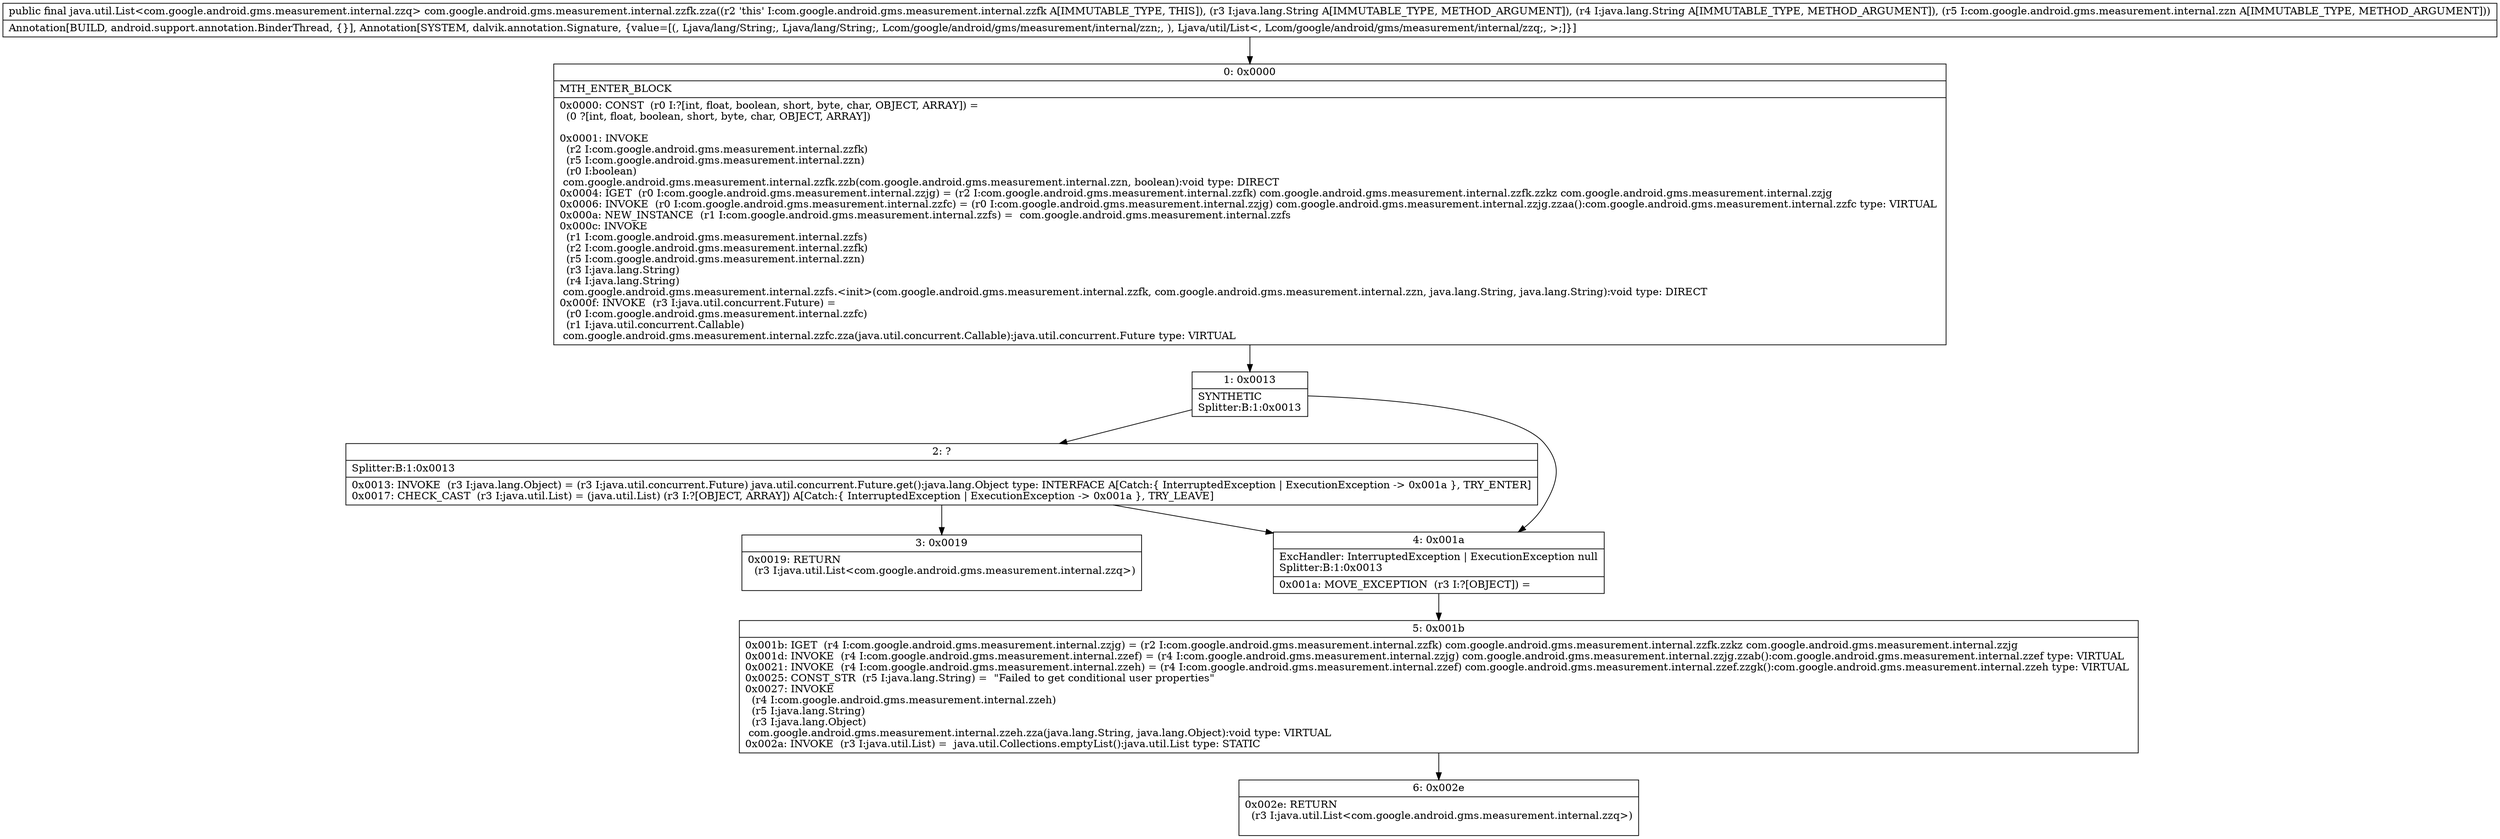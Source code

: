 digraph "CFG forcom.google.android.gms.measurement.internal.zzfk.zza(Ljava\/lang\/String;Ljava\/lang\/String;Lcom\/google\/android\/gms\/measurement\/internal\/zzn;)Ljava\/util\/List;" {
Node_0 [shape=record,label="{0\:\ 0x0000|MTH_ENTER_BLOCK\l|0x0000: CONST  (r0 I:?[int, float, boolean, short, byte, char, OBJECT, ARRAY]) = \l  (0 ?[int, float, boolean, short, byte, char, OBJECT, ARRAY])\l \l0x0001: INVOKE  \l  (r2 I:com.google.android.gms.measurement.internal.zzfk)\l  (r5 I:com.google.android.gms.measurement.internal.zzn)\l  (r0 I:boolean)\l com.google.android.gms.measurement.internal.zzfk.zzb(com.google.android.gms.measurement.internal.zzn, boolean):void type: DIRECT \l0x0004: IGET  (r0 I:com.google.android.gms.measurement.internal.zzjg) = (r2 I:com.google.android.gms.measurement.internal.zzfk) com.google.android.gms.measurement.internal.zzfk.zzkz com.google.android.gms.measurement.internal.zzjg \l0x0006: INVOKE  (r0 I:com.google.android.gms.measurement.internal.zzfc) = (r0 I:com.google.android.gms.measurement.internal.zzjg) com.google.android.gms.measurement.internal.zzjg.zzaa():com.google.android.gms.measurement.internal.zzfc type: VIRTUAL \l0x000a: NEW_INSTANCE  (r1 I:com.google.android.gms.measurement.internal.zzfs) =  com.google.android.gms.measurement.internal.zzfs \l0x000c: INVOKE  \l  (r1 I:com.google.android.gms.measurement.internal.zzfs)\l  (r2 I:com.google.android.gms.measurement.internal.zzfk)\l  (r5 I:com.google.android.gms.measurement.internal.zzn)\l  (r3 I:java.lang.String)\l  (r4 I:java.lang.String)\l com.google.android.gms.measurement.internal.zzfs.\<init\>(com.google.android.gms.measurement.internal.zzfk, com.google.android.gms.measurement.internal.zzn, java.lang.String, java.lang.String):void type: DIRECT \l0x000f: INVOKE  (r3 I:java.util.concurrent.Future) = \l  (r0 I:com.google.android.gms.measurement.internal.zzfc)\l  (r1 I:java.util.concurrent.Callable)\l com.google.android.gms.measurement.internal.zzfc.zza(java.util.concurrent.Callable):java.util.concurrent.Future type: VIRTUAL \l}"];
Node_1 [shape=record,label="{1\:\ 0x0013|SYNTHETIC\lSplitter:B:1:0x0013\l}"];
Node_2 [shape=record,label="{2\:\ ?|Splitter:B:1:0x0013\l|0x0013: INVOKE  (r3 I:java.lang.Object) = (r3 I:java.util.concurrent.Future) java.util.concurrent.Future.get():java.lang.Object type: INTERFACE A[Catch:\{ InterruptedException \| ExecutionException \-\> 0x001a \}, TRY_ENTER]\l0x0017: CHECK_CAST  (r3 I:java.util.List) = (java.util.List) (r3 I:?[OBJECT, ARRAY]) A[Catch:\{ InterruptedException \| ExecutionException \-\> 0x001a \}, TRY_LEAVE]\l}"];
Node_3 [shape=record,label="{3\:\ 0x0019|0x0019: RETURN  \l  (r3 I:java.util.List\<com.google.android.gms.measurement.internal.zzq\>)\l \l}"];
Node_4 [shape=record,label="{4\:\ 0x001a|ExcHandler: InterruptedException \| ExecutionException null\lSplitter:B:1:0x0013\l|0x001a: MOVE_EXCEPTION  (r3 I:?[OBJECT]) =  \l}"];
Node_5 [shape=record,label="{5\:\ 0x001b|0x001b: IGET  (r4 I:com.google.android.gms.measurement.internal.zzjg) = (r2 I:com.google.android.gms.measurement.internal.zzfk) com.google.android.gms.measurement.internal.zzfk.zzkz com.google.android.gms.measurement.internal.zzjg \l0x001d: INVOKE  (r4 I:com.google.android.gms.measurement.internal.zzef) = (r4 I:com.google.android.gms.measurement.internal.zzjg) com.google.android.gms.measurement.internal.zzjg.zzab():com.google.android.gms.measurement.internal.zzef type: VIRTUAL \l0x0021: INVOKE  (r4 I:com.google.android.gms.measurement.internal.zzeh) = (r4 I:com.google.android.gms.measurement.internal.zzef) com.google.android.gms.measurement.internal.zzef.zzgk():com.google.android.gms.measurement.internal.zzeh type: VIRTUAL \l0x0025: CONST_STR  (r5 I:java.lang.String) =  \"Failed to get conditional user properties\" \l0x0027: INVOKE  \l  (r4 I:com.google.android.gms.measurement.internal.zzeh)\l  (r5 I:java.lang.String)\l  (r3 I:java.lang.Object)\l com.google.android.gms.measurement.internal.zzeh.zza(java.lang.String, java.lang.Object):void type: VIRTUAL \l0x002a: INVOKE  (r3 I:java.util.List) =  java.util.Collections.emptyList():java.util.List type: STATIC \l}"];
Node_6 [shape=record,label="{6\:\ 0x002e|0x002e: RETURN  \l  (r3 I:java.util.List\<com.google.android.gms.measurement.internal.zzq\>)\l \l}"];
MethodNode[shape=record,label="{public final java.util.List\<com.google.android.gms.measurement.internal.zzq\> com.google.android.gms.measurement.internal.zzfk.zza((r2 'this' I:com.google.android.gms.measurement.internal.zzfk A[IMMUTABLE_TYPE, THIS]), (r3 I:java.lang.String A[IMMUTABLE_TYPE, METHOD_ARGUMENT]), (r4 I:java.lang.String A[IMMUTABLE_TYPE, METHOD_ARGUMENT]), (r5 I:com.google.android.gms.measurement.internal.zzn A[IMMUTABLE_TYPE, METHOD_ARGUMENT]))  | Annotation[BUILD, android.support.annotation.BinderThread, \{\}], Annotation[SYSTEM, dalvik.annotation.Signature, \{value=[(, Ljava\/lang\/String;, Ljava\/lang\/String;, Lcom\/google\/android\/gms\/measurement\/internal\/zzn;, ), Ljava\/util\/List\<, Lcom\/google\/android\/gms\/measurement\/internal\/zzq;, \>;]\}]\l}"];
MethodNode -> Node_0;
Node_0 -> Node_1;
Node_1 -> Node_2;
Node_1 -> Node_4;
Node_2 -> Node_3;
Node_2 -> Node_4;
Node_4 -> Node_5;
Node_5 -> Node_6;
}

